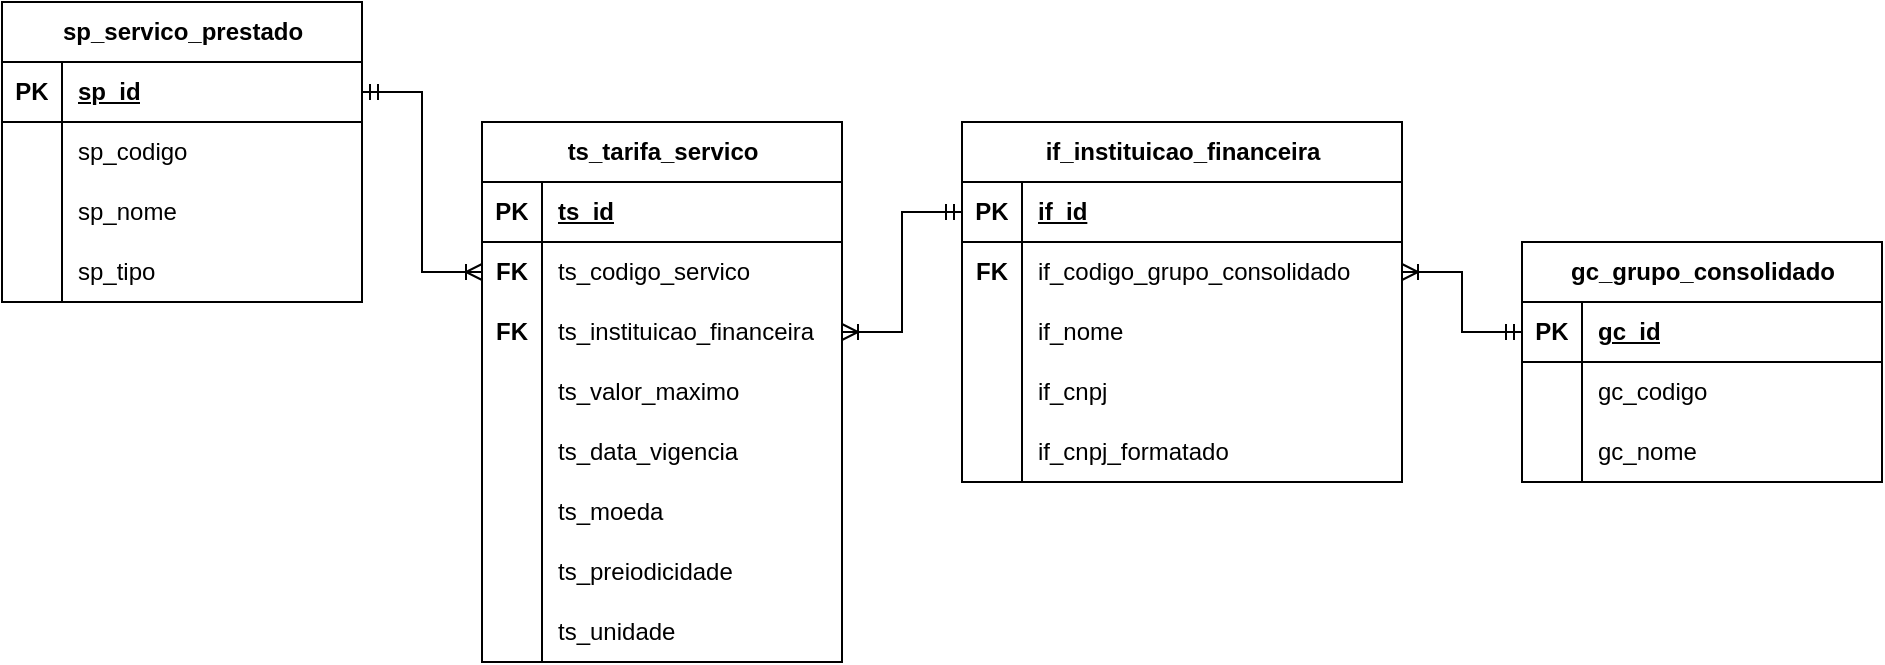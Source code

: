 <mxfile version="21.0.6" type="github">
  <diagram name="Page-1" id="2ca16b54-16f6-2749-3443-fa8db7711227">
    <mxGraphModel dx="930" dy="1645" grid="1" gridSize="10" guides="1" tooltips="1" connect="1" arrows="1" fold="1" page="1" pageScale="1" pageWidth="1100" pageHeight="850" background="none" math="0" shadow="0">
      <root>
        <mxCell id="0" />
        <mxCell id="1" parent="0" />
        <mxCell id="zl9IXHcG8N9JiLPY3rdw-3" value="gc_grupo_consolidado" style="shape=table;startSize=30;container=1;collapsible=1;childLayout=tableLayout;fixedRows=1;rowLines=0;fontStyle=1;align=center;resizeLast=1;html=1;" parent="1" vertex="1">
          <mxGeometry x="840" y="-670" width="180" height="120" as="geometry" />
        </mxCell>
        <mxCell id="zl9IXHcG8N9JiLPY3rdw-4" value="" style="shape=tableRow;horizontal=0;startSize=0;swimlaneHead=0;swimlaneBody=0;fillColor=none;collapsible=0;dropTarget=0;points=[[0,0.5],[1,0.5]];portConstraint=eastwest;top=0;left=0;right=0;bottom=1;" parent="zl9IXHcG8N9JiLPY3rdw-3" vertex="1">
          <mxGeometry y="30" width="180" height="30" as="geometry" />
        </mxCell>
        <mxCell id="zl9IXHcG8N9JiLPY3rdw-5" value="PK" style="shape=partialRectangle;connectable=0;fillColor=none;top=0;left=0;bottom=0;right=0;fontStyle=1;overflow=hidden;whiteSpace=wrap;html=1;" parent="zl9IXHcG8N9JiLPY3rdw-4" vertex="1">
          <mxGeometry width="30" height="30" as="geometry">
            <mxRectangle width="30" height="30" as="alternateBounds" />
          </mxGeometry>
        </mxCell>
        <mxCell id="zl9IXHcG8N9JiLPY3rdw-6" value="gc_id" style="shape=partialRectangle;connectable=0;fillColor=none;top=0;left=0;bottom=0;right=0;align=left;spacingLeft=6;fontStyle=5;overflow=hidden;whiteSpace=wrap;html=1;" parent="zl9IXHcG8N9JiLPY3rdw-4" vertex="1">
          <mxGeometry x="30" width="150" height="30" as="geometry">
            <mxRectangle width="150" height="30" as="alternateBounds" />
          </mxGeometry>
        </mxCell>
        <mxCell id="zl9IXHcG8N9JiLPY3rdw-7" value="" style="shape=tableRow;horizontal=0;startSize=0;swimlaneHead=0;swimlaneBody=0;fillColor=none;collapsible=0;dropTarget=0;points=[[0,0.5],[1,0.5]];portConstraint=eastwest;top=0;left=0;right=0;bottom=0;" parent="zl9IXHcG8N9JiLPY3rdw-3" vertex="1">
          <mxGeometry y="60" width="180" height="30" as="geometry" />
        </mxCell>
        <mxCell id="zl9IXHcG8N9JiLPY3rdw-8" value="" style="shape=partialRectangle;connectable=0;fillColor=none;top=0;left=0;bottom=0;right=0;editable=1;overflow=hidden;whiteSpace=wrap;html=1;" parent="zl9IXHcG8N9JiLPY3rdw-7" vertex="1">
          <mxGeometry width="30" height="30" as="geometry">
            <mxRectangle width="30" height="30" as="alternateBounds" />
          </mxGeometry>
        </mxCell>
        <mxCell id="zl9IXHcG8N9JiLPY3rdw-9" value="&lt;div&gt;gc_codigo&lt;/div&gt;" style="shape=partialRectangle;connectable=0;fillColor=none;top=0;left=0;bottom=0;right=0;align=left;spacingLeft=6;overflow=hidden;whiteSpace=wrap;html=1;" parent="zl9IXHcG8N9JiLPY3rdw-7" vertex="1">
          <mxGeometry x="30" width="150" height="30" as="geometry">
            <mxRectangle width="150" height="30" as="alternateBounds" />
          </mxGeometry>
        </mxCell>
        <mxCell id="zl9IXHcG8N9JiLPY3rdw-10" value="" style="shape=tableRow;horizontal=0;startSize=0;swimlaneHead=0;swimlaneBody=0;fillColor=none;collapsible=0;dropTarget=0;points=[[0,0.5],[1,0.5]];portConstraint=eastwest;top=0;left=0;right=0;bottom=0;" parent="zl9IXHcG8N9JiLPY3rdw-3" vertex="1">
          <mxGeometry y="90" width="180" height="30" as="geometry" />
        </mxCell>
        <mxCell id="zl9IXHcG8N9JiLPY3rdw-11" value="" style="shape=partialRectangle;connectable=0;fillColor=none;top=0;left=0;bottom=0;right=0;editable=1;overflow=hidden;whiteSpace=wrap;html=1;" parent="zl9IXHcG8N9JiLPY3rdw-10" vertex="1">
          <mxGeometry width="30" height="30" as="geometry">
            <mxRectangle width="30" height="30" as="alternateBounds" />
          </mxGeometry>
        </mxCell>
        <mxCell id="zl9IXHcG8N9JiLPY3rdw-12" value="gc_nome" style="shape=partialRectangle;connectable=0;fillColor=none;top=0;left=0;bottom=0;right=0;align=left;spacingLeft=6;overflow=hidden;whiteSpace=wrap;html=1;" parent="zl9IXHcG8N9JiLPY3rdw-10" vertex="1">
          <mxGeometry x="30" width="150" height="30" as="geometry">
            <mxRectangle width="150" height="30" as="alternateBounds" />
          </mxGeometry>
        </mxCell>
        <mxCell id="zl9IXHcG8N9JiLPY3rdw-16" value="sp_servico_prestado" style="shape=table;startSize=30;container=1;collapsible=1;childLayout=tableLayout;fixedRows=1;rowLines=0;fontStyle=1;align=center;resizeLast=1;html=1;" parent="1" vertex="1">
          <mxGeometry x="80" y="-790" width="180" height="150" as="geometry" />
        </mxCell>
        <mxCell id="zl9IXHcG8N9JiLPY3rdw-17" value="" style="shape=tableRow;horizontal=0;startSize=0;swimlaneHead=0;swimlaneBody=0;fillColor=none;collapsible=0;dropTarget=0;points=[[0,0.5],[1,0.5]];portConstraint=eastwest;top=0;left=0;right=0;bottom=1;" parent="zl9IXHcG8N9JiLPY3rdw-16" vertex="1">
          <mxGeometry y="30" width="180" height="30" as="geometry" />
        </mxCell>
        <mxCell id="zl9IXHcG8N9JiLPY3rdw-18" value="PK" style="shape=partialRectangle;connectable=0;fillColor=none;top=0;left=0;bottom=0;right=0;fontStyle=1;overflow=hidden;whiteSpace=wrap;html=1;" parent="zl9IXHcG8N9JiLPY3rdw-17" vertex="1">
          <mxGeometry width="30" height="30" as="geometry">
            <mxRectangle width="30" height="30" as="alternateBounds" />
          </mxGeometry>
        </mxCell>
        <mxCell id="zl9IXHcG8N9JiLPY3rdw-19" value="sp_id" style="shape=partialRectangle;connectable=0;fillColor=none;top=0;left=0;bottom=0;right=0;align=left;spacingLeft=6;fontStyle=5;overflow=hidden;whiteSpace=wrap;html=1;" parent="zl9IXHcG8N9JiLPY3rdw-17" vertex="1">
          <mxGeometry x="30" width="150" height="30" as="geometry">
            <mxRectangle width="150" height="30" as="alternateBounds" />
          </mxGeometry>
        </mxCell>
        <mxCell id="zl9IXHcG8N9JiLPY3rdw-20" value="" style="shape=tableRow;horizontal=0;startSize=0;swimlaneHead=0;swimlaneBody=0;fillColor=none;collapsible=0;dropTarget=0;points=[[0,0.5],[1,0.5]];portConstraint=eastwest;top=0;left=0;right=0;bottom=0;" parent="zl9IXHcG8N9JiLPY3rdw-16" vertex="1">
          <mxGeometry y="60" width="180" height="30" as="geometry" />
        </mxCell>
        <mxCell id="zl9IXHcG8N9JiLPY3rdw-21" value="" style="shape=partialRectangle;connectable=0;fillColor=none;top=0;left=0;bottom=0;right=0;editable=1;overflow=hidden;whiteSpace=wrap;html=1;" parent="zl9IXHcG8N9JiLPY3rdw-20" vertex="1">
          <mxGeometry width="30" height="30" as="geometry">
            <mxRectangle width="30" height="30" as="alternateBounds" />
          </mxGeometry>
        </mxCell>
        <mxCell id="zl9IXHcG8N9JiLPY3rdw-22" value="sp_codigo" style="shape=partialRectangle;connectable=0;fillColor=none;top=0;left=0;bottom=0;right=0;align=left;spacingLeft=6;overflow=hidden;whiteSpace=wrap;html=1;" parent="zl9IXHcG8N9JiLPY3rdw-20" vertex="1">
          <mxGeometry x="30" width="150" height="30" as="geometry">
            <mxRectangle width="150" height="30" as="alternateBounds" />
          </mxGeometry>
        </mxCell>
        <mxCell id="zl9IXHcG8N9JiLPY3rdw-23" value="" style="shape=tableRow;horizontal=0;startSize=0;swimlaneHead=0;swimlaneBody=0;fillColor=none;collapsible=0;dropTarget=0;points=[[0,0.5],[1,0.5]];portConstraint=eastwest;top=0;left=0;right=0;bottom=0;" parent="zl9IXHcG8N9JiLPY3rdw-16" vertex="1">
          <mxGeometry y="90" width="180" height="30" as="geometry" />
        </mxCell>
        <mxCell id="zl9IXHcG8N9JiLPY3rdw-24" value="" style="shape=partialRectangle;connectable=0;fillColor=none;top=0;left=0;bottom=0;right=0;editable=1;overflow=hidden;whiteSpace=wrap;html=1;" parent="zl9IXHcG8N9JiLPY3rdw-23" vertex="1">
          <mxGeometry width="30" height="30" as="geometry">
            <mxRectangle width="30" height="30" as="alternateBounds" />
          </mxGeometry>
        </mxCell>
        <mxCell id="zl9IXHcG8N9JiLPY3rdw-25" value="&lt;div&gt;sp_nome&lt;/div&gt;" style="shape=partialRectangle;connectable=0;fillColor=none;top=0;left=0;bottom=0;right=0;align=left;spacingLeft=6;overflow=hidden;whiteSpace=wrap;html=1;" parent="zl9IXHcG8N9JiLPY3rdw-23" vertex="1">
          <mxGeometry x="30" width="150" height="30" as="geometry">
            <mxRectangle width="150" height="30" as="alternateBounds" />
          </mxGeometry>
        </mxCell>
        <mxCell id="zl9IXHcG8N9JiLPY3rdw-26" value="" style="shape=tableRow;horizontal=0;startSize=0;swimlaneHead=0;swimlaneBody=0;fillColor=none;collapsible=0;dropTarget=0;points=[[0,0.5],[1,0.5]];portConstraint=eastwest;top=0;left=0;right=0;bottom=0;" parent="zl9IXHcG8N9JiLPY3rdw-16" vertex="1">
          <mxGeometry y="120" width="180" height="30" as="geometry" />
        </mxCell>
        <mxCell id="zl9IXHcG8N9JiLPY3rdw-27" value="" style="shape=partialRectangle;connectable=0;fillColor=none;top=0;left=0;bottom=0;right=0;editable=1;overflow=hidden;whiteSpace=wrap;html=1;" parent="zl9IXHcG8N9JiLPY3rdw-26" vertex="1">
          <mxGeometry width="30" height="30" as="geometry">
            <mxRectangle width="30" height="30" as="alternateBounds" />
          </mxGeometry>
        </mxCell>
        <mxCell id="zl9IXHcG8N9JiLPY3rdw-28" value="sp_tipo" style="shape=partialRectangle;connectable=0;fillColor=none;top=0;left=0;bottom=0;right=0;align=left;spacingLeft=6;overflow=hidden;whiteSpace=wrap;html=1;" parent="zl9IXHcG8N9JiLPY3rdw-26" vertex="1">
          <mxGeometry x="30" width="150" height="30" as="geometry">
            <mxRectangle width="150" height="30" as="alternateBounds" />
          </mxGeometry>
        </mxCell>
        <mxCell id="zl9IXHcG8N9JiLPY3rdw-29" value="if_instituicao_financeira" style="shape=table;startSize=30;container=1;collapsible=1;childLayout=tableLayout;fixedRows=1;rowLines=0;fontStyle=1;align=center;resizeLast=1;html=1;" parent="1" vertex="1">
          <mxGeometry x="560" y="-730" width="220" height="180" as="geometry" />
        </mxCell>
        <mxCell id="zl9IXHcG8N9JiLPY3rdw-30" value="" style="shape=tableRow;horizontal=0;startSize=0;swimlaneHead=0;swimlaneBody=0;fillColor=none;collapsible=0;dropTarget=0;points=[[0,0.5],[1,0.5]];portConstraint=eastwest;top=0;left=0;right=0;bottom=1;" parent="zl9IXHcG8N9JiLPY3rdw-29" vertex="1">
          <mxGeometry y="30" width="220" height="30" as="geometry" />
        </mxCell>
        <mxCell id="zl9IXHcG8N9JiLPY3rdw-31" value="PK" style="shape=partialRectangle;connectable=0;fillColor=none;top=0;left=0;bottom=0;right=0;fontStyle=1;overflow=hidden;whiteSpace=wrap;html=1;" parent="zl9IXHcG8N9JiLPY3rdw-30" vertex="1">
          <mxGeometry width="30" height="30" as="geometry">
            <mxRectangle width="30" height="30" as="alternateBounds" />
          </mxGeometry>
        </mxCell>
        <mxCell id="zl9IXHcG8N9JiLPY3rdw-32" value="if_id" style="shape=partialRectangle;connectable=0;fillColor=none;top=0;left=0;bottom=0;right=0;align=left;spacingLeft=6;fontStyle=5;overflow=hidden;whiteSpace=wrap;html=1;" parent="zl9IXHcG8N9JiLPY3rdw-30" vertex="1">
          <mxGeometry x="30" width="190" height="30" as="geometry">
            <mxRectangle width="190" height="30" as="alternateBounds" />
          </mxGeometry>
        </mxCell>
        <mxCell id="zl9IXHcG8N9JiLPY3rdw-33" value="" style="shape=tableRow;horizontal=0;startSize=0;swimlaneHead=0;swimlaneBody=0;fillColor=none;collapsible=0;dropTarget=0;points=[[0,0.5],[1,0.5]];portConstraint=eastwest;top=0;left=0;right=0;bottom=0;" parent="zl9IXHcG8N9JiLPY3rdw-29" vertex="1">
          <mxGeometry y="60" width="220" height="30" as="geometry" />
        </mxCell>
        <mxCell id="zl9IXHcG8N9JiLPY3rdw-34" value="&lt;b&gt;FK&lt;/b&gt;" style="shape=partialRectangle;connectable=0;fillColor=none;top=0;left=0;bottom=0;right=0;editable=1;overflow=hidden;whiteSpace=wrap;html=1;" parent="zl9IXHcG8N9JiLPY3rdw-33" vertex="1">
          <mxGeometry width="30" height="30" as="geometry">
            <mxRectangle width="30" height="30" as="alternateBounds" />
          </mxGeometry>
        </mxCell>
        <mxCell id="zl9IXHcG8N9JiLPY3rdw-35" value="if_codigo_grupo_consolidado" style="shape=partialRectangle;connectable=0;fillColor=none;top=0;left=0;bottom=0;right=0;align=left;spacingLeft=6;overflow=hidden;whiteSpace=wrap;html=1;" parent="zl9IXHcG8N9JiLPY3rdw-33" vertex="1">
          <mxGeometry x="30" width="190" height="30" as="geometry">
            <mxRectangle width="190" height="30" as="alternateBounds" />
          </mxGeometry>
        </mxCell>
        <mxCell id="zl9IXHcG8N9JiLPY3rdw-36" value="" style="shape=tableRow;horizontal=0;startSize=0;swimlaneHead=0;swimlaneBody=0;fillColor=none;collapsible=0;dropTarget=0;points=[[0,0.5],[1,0.5]];portConstraint=eastwest;top=0;left=0;right=0;bottom=0;" parent="zl9IXHcG8N9JiLPY3rdw-29" vertex="1">
          <mxGeometry y="90" width="220" height="30" as="geometry" />
        </mxCell>
        <mxCell id="zl9IXHcG8N9JiLPY3rdw-37" value="" style="shape=partialRectangle;connectable=0;fillColor=none;top=0;left=0;bottom=0;right=0;editable=1;overflow=hidden;whiteSpace=wrap;html=1;" parent="zl9IXHcG8N9JiLPY3rdw-36" vertex="1">
          <mxGeometry width="30" height="30" as="geometry">
            <mxRectangle width="30" height="30" as="alternateBounds" />
          </mxGeometry>
        </mxCell>
        <mxCell id="zl9IXHcG8N9JiLPY3rdw-38" value="if_nome" style="shape=partialRectangle;connectable=0;fillColor=none;top=0;left=0;bottom=0;right=0;align=left;spacingLeft=6;overflow=hidden;whiteSpace=wrap;html=1;" parent="zl9IXHcG8N9JiLPY3rdw-36" vertex="1">
          <mxGeometry x="30" width="190" height="30" as="geometry">
            <mxRectangle width="190" height="30" as="alternateBounds" />
          </mxGeometry>
        </mxCell>
        <mxCell id="zl9IXHcG8N9JiLPY3rdw-39" value="" style="shape=tableRow;horizontal=0;startSize=0;swimlaneHead=0;swimlaneBody=0;fillColor=none;collapsible=0;dropTarget=0;points=[[0,0.5],[1,0.5]];portConstraint=eastwest;top=0;left=0;right=0;bottom=0;" parent="zl9IXHcG8N9JiLPY3rdw-29" vertex="1">
          <mxGeometry y="120" width="220" height="30" as="geometry" />
        </mxCell>
        <mxCell id="zl9IXHcG8N9JiLPY3rdw-40" value="" style="shape=partialRectangle;connectable=0;fillColor=none;top=0;left=0;bottom=0;right=0;editable=1;overflow=hidden;whiteSpace=wrap;html=1;" parent="zl9IXHcG8N9JiLPY3rdw-39" vertex="1">
          <mxGeometry width="30" height="30" as="geometry">
            <mxRectangle width="30" height="30" as="alternateBounds" />
          </mxGeometry>
        </mxCell>
        <mxCell id="zl9IXHcG8N9JiLPY3rdw-41" value="&lt;div&gt;if_cnpj&lt;/div&gt;" style="shape=partialRectangle;connectable=0;fillColor=none;top=0;left=0;bottom=0;right=0;align=left;spacingLeft=6;overflow=hidden;whiteSpace=wrap;html=1;" parent="zl9IXHcG8N9JiLPY3rdw-39" vertex="1">
          <mxGeometry x="30" width="190" height="30" as="geometry">
            <mxRectangle width="190" height="30" as="alternateBounds" />
          </mxGeometry>
        </mxCell>
        <mxCell id="zl9IXHcG8N9JiLPY3rdw-112" value="" style="shape=tableRow;horizontal=0;startSize=0;swimlaneHead=0;swimlaneBody=0;fillColor=none;collapsible=0;dropTarget=0;points=[[0,0.5],[1,0.5]];portConstraint=eastwest;top=0;left=0;right=0;bottom=0;" parent="zl9IXHcG8N9JiLPY3rdw-29" vertex="1">
          <mxGeometry y="150" width="220" height="30" as="geometry" />
        </mxCell>
        <mxCell id="zl9IXHcG8N9JiLPY3rdw-113" value="" style="shape=partialRectangle;connectable=0;fillColor=none;top=0;left=0;bottom=0;right=0;editable=1;overflow=hidden;whiteSpace=wrap;html=1;" parent="zl9IXHcG8N9JiLPY3rdw-112" vertex="1">
          <mxGeometry width="30" height="30" as="geometry">
            <mxRectangle width="30" height="30" as="alternateBounds" />
          </mxGeometry>
        </mxCell>
        <mxCell id="zl9IXHcG8N9JiLPY3rdw-114" value="&lt;div&gt;if_cnpj_formatado&lt;/div&gt;" style="shape=partialRectangle;connectable=0;fillColor=none;top=0;left=0;bottom=0;right=0;align=left;spacingLeft=6;overflow=hidden;whiteSpace=wrap;html=1;" parent="zl9IXHcG8N9JiLPY3rdw-112" vertex="1">
          <mxGeometry x="30" width="190" height="30" as="geometry">
            <mxRectangle width="190" height="30" as="alternateBounds" />
          </mxGeometry>
        </mxCell>
        <mxCell id="zl9IXHcG8N9JiLPY3rdw-73" value="ts_tarifa_servico" style="shape=table;startSize=30;container=1;collapsible=1;childLayout=tableLayout;fixedRows=1;rowLines=0;fontStyle=1;align=center;resizeLast=1;html=1;" parent="1" vertex="1">
          <mxGeometry x="320" y="-730" width="180" height="270" as="geometry" />
        </mxCell>
        <mxCell id="zl9IXHcG8N9JiLPY3rdw-74" value="" style="shape=tableRow;horizontal=0;startSize=0;swimlaneHead=0;swimlaneBody=0;fillColor=none;collapsible=0;dropTarget=0;points=[[0,0.5],[1,0.5]];portConstraint=eastwest;top=0;left=0;right=0;bottom=1;" parent="zl9IXHcG8N9JiLPY3rdw-73" vertex="1">
          <mxGeometry y="30" width="180" height="30" as="geometry" />
        </mxCell>
        <mxCell id="zl9IXHcG8N9JiLPY3rdw-75" value="PK" style="shape=partialRectangle;connectable=0;fillColor=none;top=0;left=0;bottom=0;right=0;fontStyle=1;overflow=hidden;whiteSpace=wrap;html=1;" parent="zl9IXHcG8N9JiLPY3rdw-74" vertex="1">
          <mxGeometry width="30" height="30" as="geometry">
            <mxRectangle width="30" height="30" as="alternateBounds" />
          </mxGeometry>
        </mxCell>
        <mxCell id="zl9IXHcG8N9JiLPY3rdw-76" value="ts_id" style="shape=partialRectangle;connectable=0;fillColor=none;top=0;left=0;bottom=0;right=0;align=left;spacingLeft=6;fontStyle=5;overflow=hidden;whiteSpace=wrap;html=1;" parent="zl9IXHcG8N9JiLPY3rdw-74" vertex="1">
          <mxGeometry x="30" width="150" height="30" as="geometry">
            <mxRectangle width="150" height="30" as="alternateBounds" />
          </mxGeometry>
        </mxCell>
        <mxCell id="zl9IXHcG8N9JiLPY3rdw-77" value="" style="shape=tableRow;horizontal=0;startSize=0;swimlaneHead=0;swimlaneBody=0;fillColor=none;collapsible=0;dropTarget=0;points=[[0,0.5],[1,0.5]];portConstraint=eastwest;top=0;left=0;right=0;bottom=0;" parent="zl9IXHcG8N9JiLPY3rdw-73" vertex="1">
          <mxGeometry y="60" width="180" height="30" as="geometry" />
        </mxCell>
        <mxCell id="zl9IXHcG8N9JiLPY3rdw-78" value="&lt;b&gt;FK&lt;/b&gt;" style="shape=partialRectangle;connectable=0;fillColor=none;top=0;left=0;bottom=0;right=0;editable=1;overflow=hidden;whiteSpace=wrap;html=1;" parent="zl9IXHcG8N9JiLPY3rdw-77" vertex="1">
          <mxGeometry width="30" height="30" as="geometry">
            <mxRectangle width="30" height="30" as="alternateBounds" />
          </mxGeometry>
        </mxCell>
        <mxCell id="zl9IXHcG8N9JiLPY3rdw-79" value="ts_codigo_servico" style="shape=partialRectangle;connectable=0;fillColor=none;top=0;left=0;bottom=0;right=0;align=left;spacingLeft=6;overflow=hidden;whiteSpace=wrap;html=1;" parent="zl9IXHcG8N9JiLPY3rdw-77" vertex="1">
          <mxGeometry x="30" width="150" height="30" as="geometry">
            <mxRectangle width="150" height="30" as="alternateBounds" />
          </mxGeometry>
        </mxCell>
        <mxCell id="zl9IXHcG8N9JiLPY3rdw-80" value="" style="shape=tableRow;horizontal=0;startSize=0;swimlaneHead=0;swimlaneBody=0;fillColor=none;collapsible=0;dropTarget=0;points=[[0,0.5],[1,0.5]];portConstraint=eastwest;top=0;left=0;right=0;bottom=0;" parent="zl9IXHcG8N9JiLPY3rdw-73" vertex="1">
          <mxGeometry y="90" width="180" height="30" as="geometry" />
        </mxCell>
        <mxCell id="zl9IXHcG8N9JiLPY3rdw-81" value="&lt;b&gt;FK&lt;/b&gt;" style="shape=partialRectangle;connectable=0;fillColor=none;top=0;left=0;bottom=0;right=0;editable=1;overflow=hidden;whiteSpace=wrap;html=1;" parent="zl9IXHcG8N9JiLPY3rdw-80" vertex="1">
          <mxGeometry width="30" height="30" as="geometry">
            <mxRectangle width="30" height="30" as="alternateBounds" />
          </mxGeometry>
        </mxCell>
        <mxCell id="zl9IXHcG8N9JiLPY3rdw-82" value="ts_instituicao_financeira" style="shape=partialRectangle;connectable=0;fillColor=none;top=0;left=0;bottom=0;right=0;align=left;spacingLeft=6;overflow=hidden;whiteSpace=wrap;html=1;" parent="zl9IXHcG8N9JiLPY3rdw-80" vertex="1">
          <mxGeometry x="30" width="150" height="30" as="geometry">
            <mxRectangle width="150" height="30" as="alternateBounds" />
          </mxGeometry>
        </mxCell>
        <mxCell id="zl9IXHcG8N9JiLPY3rdw-100" value="" style="shape=tableRow;horizontal=0;startSize=0;swimlaneHead=0;swimlaneBody=0;fillColor=none;collapsible=0;dropTarget=0;points=[[0,0.5],[1,0.5]];portConstraint=eastwest;top=0;left=0;right=0;bottom=0;" parent="zl9IXHcG8N9JiLPY3rdw-73" vertex="1">
          <mxGeometry y="120" width="180" height="30" as="geometry" />
        </mxCell>
        <mxCell id="zl9IXHcG8N9JiLPY3rdw-101" value="" style="shape=partialRectangle;connectable=0;fillColor=none;top=0;left=0;bottom=0;right=0;editable=1;overflow=hidden;whiteSpace=wrap;html=1;" parent="zl9IXHcG8N9JiLPY3rdw-100" vertex="1">
          <mxGeometry width="30" height="30" as="geometry">
            <mxRectangle width="30" height="30" as="alternateBounds" />
          </mxGeometry>
        </mxCell>
        <mxCell id="zl9IXHcG8N9JiLPY3rdw-102" value="ts_valor_maximo" style="shape=partialRectangle;connectable=0;fillColor=none;top=0;left=0;bottom=0;right=0;align=left;spacingLeft=6;overflow=hidden;whiteSpace=wrap;html=1;" parent="zl9IXHcG8N9JiLPY3rdw-100" vertex="1">
          <mxGeometry x="30" width="150" height="30" as="geometry">
            <mxRectangle width="150" height="30" as="alternateBounds" />
          </mxGeometry>
        </mxCell>
        <mxCell id="zl9IXHcG8N9JiLPY3rdw-103" value="" style="shape=tableRow;horizontal=0;startSize=0;swimlaneHead=0;swimlaneBody=0;fillColor=none;collapsible=0;dropTarget=0;points=[[0,0.5],[1,0.5]];portConstraint=eastwest;top=0;left=0;right=0;bottom=0;" parent="zl9IXHcG8N9JiLPY3rdw-73" vertex="1">
          <mxGeometry y="150" width="180" height="30" as="geometry" />
        </mxCell>
        <mxCell id="zl9IXHcG8N9JiLPY3rdw-104" value="" style="shape=partialRectangle;connectable=0;fillColor=none;top=0;left=0;bottom=0;right=0;editable=1;overflow=hidden;whiteSpace=wrap;html=1;" parent="zl9IXHcG8N9JiLPY3rdw-103" vertex="1">
          <mxGeometry width="30" height="30" as="geometry">
            <mxRectangle width="30" height="30" as="alternateBounds" />
          </mxGeometry>
        </mxCell>
        <mxCell id="zl9IXHcG8N9JiLPY3rdw-105" value="ts_data_vigencia" style="shape=partialRectangle;connectable=0;fillColor=none;top=0;left=0;bottom=0;right=0;align=left;spacingLeft=6;overflow=hidden;whiteSpace=wrap;html=1;" parent="zl9IXHcG8N9JiLPY3rdw-103" vertex="1">
          <mxGeometry x="30" width="150" height="30" as="geometry">
            <mxRectangle width="150" height="30" as="alternateBounds" />
          </mxGeometry>
        </mxCell>
        <mxCell id="0SEmaBGYp-KmgJx6Uvzj-1" value="" style="shape=tableRow;horizontal=0;startSize=0;swimlaneHead=0;swimlaneBody=0;fillColor=none;collapsible=0;dropTarget=0;points=[[0,0.5],[1,0.5]];portConstraint=eastwest;top=0;left=0;right=0;bottom=0;" vertex="1" parent="zl9IXHcG8N9JiLPY3rdw-73">
          <mxGeometry y="180" width="180" height="30" as="geometry" />
        </mxCell>
        <mxCell id="0SEmaBGYp-KmgJx6Uvzj-2" value="" style="shape=partialRectangle;connectable=0;fillColor=none;top=0;left=0;bottom=0;right=0;editable=1;overflow=hidden;whiteSpace=wrap;html=1;" vertex="1" parent="0SEmaBGYp-KmgJx6Uvzj-1">
          <mxGeometry width="30" height="30" as="geometry">
            <mxRectangle width="30" height="30" as="alternateBounds" />
          </mxGeometry>
        </mxCell>
        <mxCell id="0SEmaBGYp-KmgJx6Uvzj-3" value="ts_moeda" style="shape=partialRectangle;connectable=0;fillColor=none;top=0;left=0;bottom=0;right=0;align=left;spacingLeft=6;overflow=hidden;whiteSpace=wrap;html=1;" vertex="1" parent="0SEmaBGYp-KmgJx6Uvzj-1">
          <mxGeometry x="30" width="150" height="30" as="geometry">
            <mxRectangle width="150" height="30" as="alternateBounds" />
          </mxGeometry>
        </mxCell>
        <mxCell id="0SEmaBGYp-KmgJx6Uvzj-4" value="" style="shape=tableRow;horizontal=0;startSize=0;swimlaneHead=0;swimlaneBody=0;fillColor=none;collapsible=0;dropTarget=0;points=[[0,0.5],[1,0.5]];portConstraint=eastwest;top=0;left=0;right=0;bottom=0;" vertex="1" parent="zl9IXHcG8N9JiLPY3rdw-73">
          <mxGeometry y="210" width="180" height="30" as="geometry" />
        </mxCell>
        <mxCell id="0SEmaBGYp-KmgJx6Uvzj-5" value="" style="shape=partialRectangle;connectable=0;fillColor=none;top=0;left=0;bottom=0;right=0;editable=1;overflow=hidden;whiteSpace=wrap;html=1;" vertex="1" parent="0SEmaBGYp-KmgJx6Uvzj-4">
          <mxGeometry width="30" height="30" as="geometry">
            <mxRectangle width="30" height="30" as="alternateBounds" />
          </mxGeometry>
        </mxCell>
        <mxCell id="0SEmaBGYp-KmgJx6Uvzj-6" value="ts_preiodicidade" style="shape=partialRectangle;connectable=0;fillColor=none;top=0;left=0;bottom=0;right=0;align=left;spacingLeft=6;overflow=hidden;whiteSpace=wrap;html=1;" vertex="1" parent="0SEmaBGYp-KmgJx6Uvzj-4">
          <mxGeometry x="30" width="150" height="30" as="geometry">
            <mxRectangle width="150" height="30" as="alternateBounds" />
          </mxGeometry>
        </mxCell>
        <mxCell id="0SEmaBGYp-KmgJx6Uvzj-7" value="" style="shape=tableRow;horizontal=0;startSize=0;swimlaneHead=0;swimlaneBody=0;fillColor=none;collapsible=0;dropTarget=0;points=[[0,0.5],[1,0.5]];portConstraint=eastwest;top=0;left=0;right=0;bottom=0;" vertex="1" parent="zl9IXHcG8N9JiLPY3rdw-73">
          <mxGeometry y="240" width="180" height="30" as="geometry" />
        </mxCell>
        <mxCell id="0SEmaBGYp-KmgJx6Uvzj-8" value="" style="shape=partialRectangle;connectable=0;fillColor=none;top=0;left=0;bottom=0;right=0;editable=1;overflow=hidden;whiteSpace=wrap;html=1;" vertex="1" parent="0SEmaBGYp-KmgJx6Uvzj-7">
          <mxGeometry width="30" height="30" as="geometry">
            <mxRectangle width="30" height="30" as="alternateBounds" />
          </mxGeometry>
        </mxCell>
        <mxCell id="0SEmaBGYp-KmgJx6Uvzj-9" value="ts_unidade" style="shape=partialRectangle;connectable=0;fillColor=none;top=0;left=0;bottom=0;right=0;align=left;spacingLeft=6;overflow=hidden;whiteSpace=wrap;html=1;" vertex="1" parent="0SEmaBGYp-KmgJx6Uvzj-7">
          <mxGeometry x="30" width="150" height="30" as="geometry">
            <mxRectangle width="150" height="30" as="alternateBounds" />
          </mxGeometry>
        </mxCell>
        <mxCell id="zl9IXHcG8N9JiLPY3rdw-125" value="" style="edgeStyle=entityRelationEdgeStyle;fontSize=12;html=1;endArrow=ERoneToMany;startArrow=ERmandOne;rounded=0;entryX=0;entryY=0.5;entryDx=0;entryDy=0;exitX=1;exitY=0.5;exitDx=0;exitDy=0;" parent="1" source="zl9IXHcG8N9JiLPY3rdw-17" target="zl9IXHcG8N9JiLPY3rdw-77" edge="1">
          <mxGeometry width="100" height="100" relative="1" as="geometry">
            <mxPoint x="250" y="-535" as="sourcePoint" />
            <mxPoint x="350" y="-635" as="targetPoint" />
          </mxGeometry>
        </mxCell>
        <mxCell id="zl9IXHcG8N9JiLPY3rdw-126" value="" style="edgeStyle=entityRelationEdgeStyle;fontSize=12;html=1;endArrow=ERoneToMany;startArrow=ERmandOne;rounded=0;exitX=0;exitY=0.5;exitDx=0;exitDy=0;entryX=1;entryY=0.5;entryDx=0;entryDy=0;" parent="1" source="zl9IXHcG8N9JiLPY3rdw-30" target="zl9IXHcG8N9JiLPY3rdw-80" edge="1">
          <mxGeometry width="100" height="100" relative="1" as="geometry">
            <mxPoint x="550" y="-815" as="sourcePoint" />
            <mxPoint x="640" y="-785" as="targetPoint" />
          </mxGeometry>
        </mxCell>
        <mxCell id="zl9IXHcG8N9JiLPY3rdw-127" value="" style="edgeStyle=entityRelationEdgeStyle;fontSize=12;html=1;endArrow=ERoneToMany;startArrow=ERmandOne;rounded=0;exitX=0;exitY=0.5;exitDx=0;exitDy=0;entryX=1;entryY=0.5;entryDx=0;entryDy=0;" parent="1" source="zl9IXHcG8N9JiLPY3rdw-4" target="zl9IXHcG8N9JiLPY3rdw-33" edge="1">
          <mxGeometry width="100" height="100" relative="1" as="geometry">
            <mxPoint x="930" y="-500" as="sourcePoint" />
            <mxPoint x="870" y="-440" as="targetPoint" />
          </mxGeometry>
        </mxCell>
      </root>
    </mxGraphModel>
  </diagram>
</mxfile>

